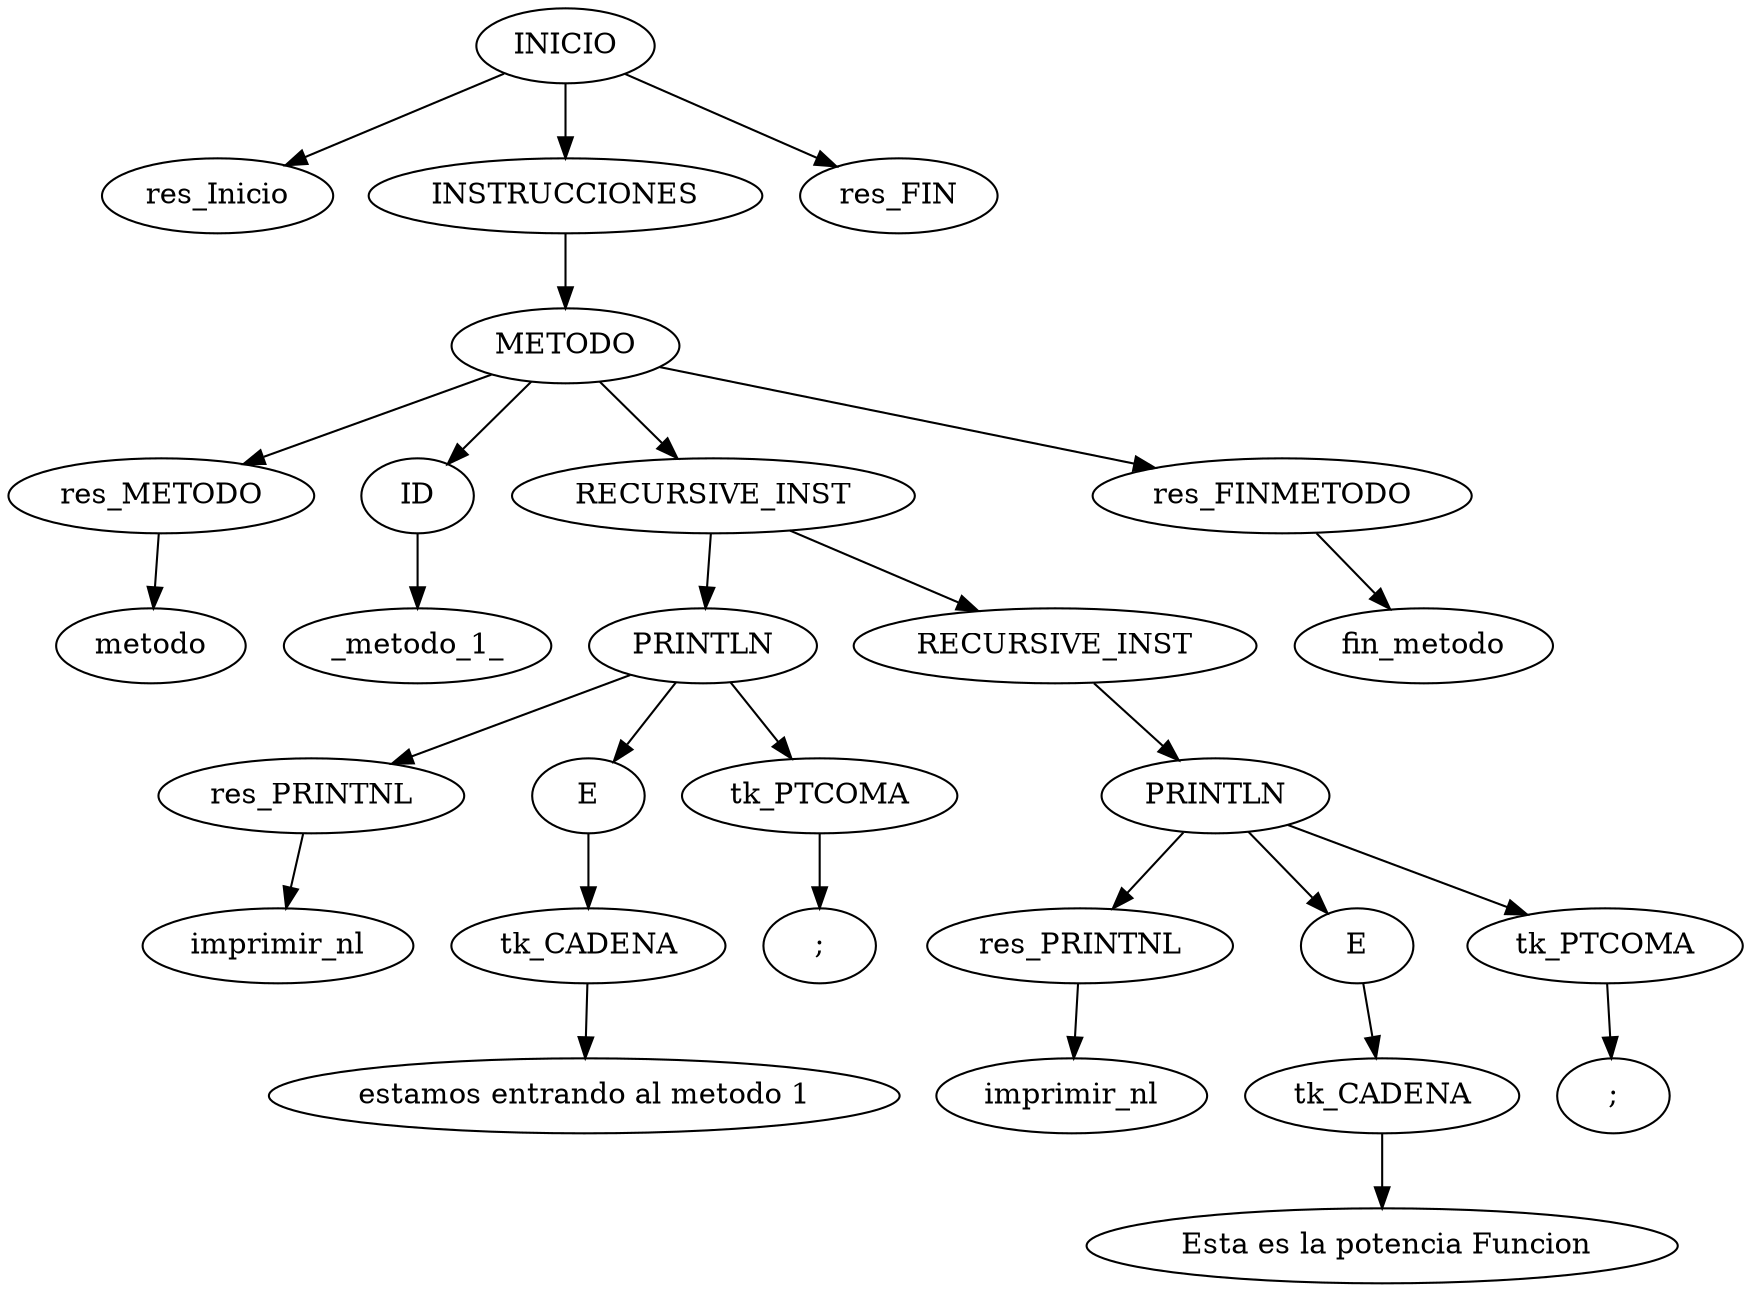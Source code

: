 digraph AST{

node0[label = "INICIO"];
node0 -> node00
node00[label = "res_Inicio"];
node0 -> node01
node01[label = "INSTRUCCIONES"];
node01 -> node010
node010[label = "METODO"];
node010 -> node0100
node0100[label = "res_METODO"];
node0100c[label = "metodo"];
node0100 -> node0100c
node010 -> node0101
node0101[label = "ID"];
node0101c[label = "_metodo_1_"];
node0101 -> node0101c
node010 -> node0102
node0102[label = "RECURSIVE_INST"];
node0102 -> node01020
node01020[label = "PRINTLN"];
node01020 -> node010200
node010200[label = "res_PRINTNL"];
node010200c[label = "imprimir_nl"];
node010200 -> node010200c
node01020 -> node010201
node010201[label = "E"];
node010201 -> node0102010
node0102010[label = "tk_CADENA"];
node0102010c[label = "estamos entrando al metodo 1"];
node0102010 -> node0102010c
node01020 -> node010202
node010202[label = "tk_PTCOMA"];
node010202c[label = ";"];
node010202 -> node010202c
node0102 -> node01021
node01021[label = "RECURSIVE_INST"];
node01021 -> node010210
node010210[label = "PRINTLN"];
node010210 -> node0102100
node0102100[label = "res_PRINTNL"];
node0102100c[label = "imprimir_nl"];
node0102100 -> node0102100c
node010210 -> node0102101
node0102101[label = "E"];
node0102101 -> node01021010
node01021010[label = "tk_CADENA"];
node01021010c[label = " Esta es la potencia Funcion"];
node01021010 -> node01021010c
node010210 -> node0102102
node0102102[label = "tk_PTCOMA"];
node0102102c[label = ";"];
node0102102 -> node0102102c
node010 -> node0103
node0103[label = "res_FINMETODO"];
node0103c[label = "fin_metodo"];
node0103 -> node0103c
node0 -> node02
node02[label = "res_FIN"];


}
